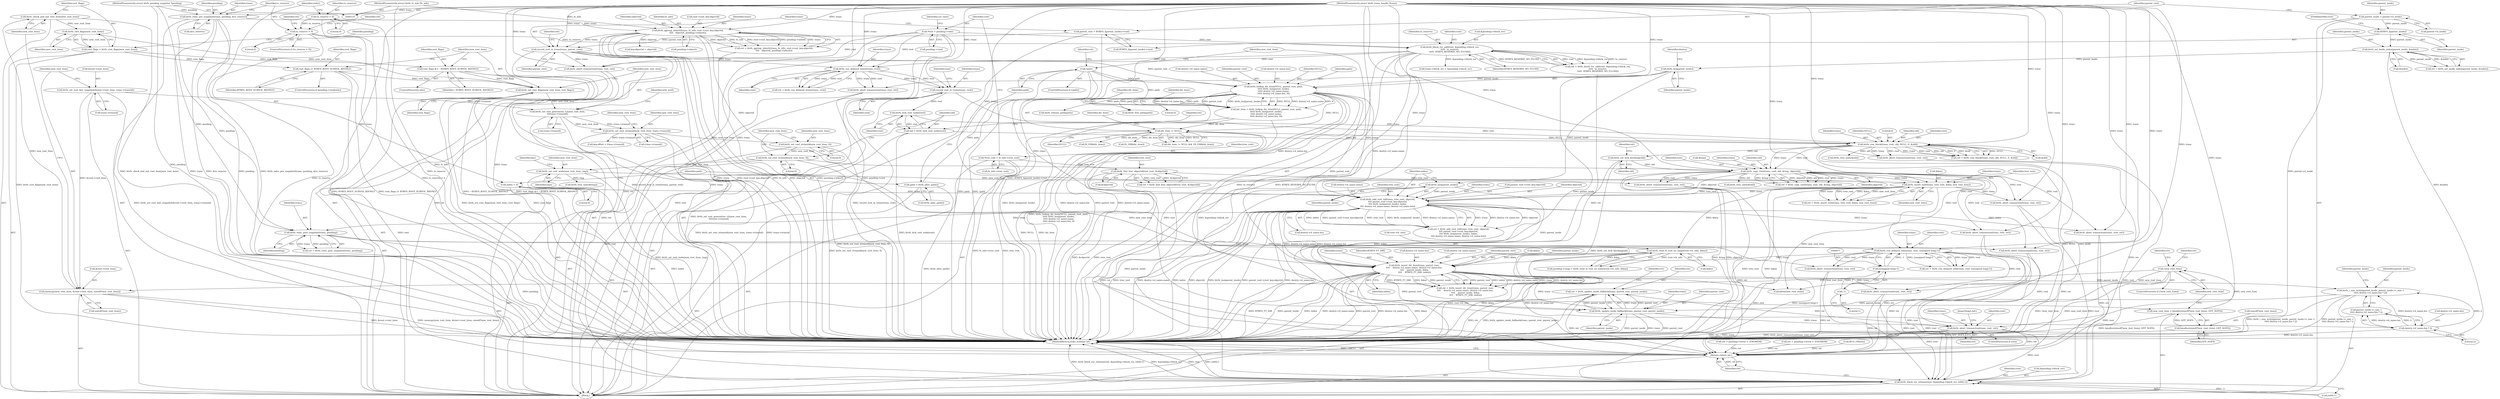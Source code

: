 digraph "0_linux_9c52057c698fb96f8f07e7a4bcf4801a092bda89_2@API" {
"1000737" [label="(Call,ret = btrfs_update_inode_fallback(trans, parent_root, parent_inode))"];
"1000739" [label="(Call,btrfs_update_inode_fallback(trans, parent_root, parent_inode))"];
"1000684" [label="(Call,btrfs_insert_dir_item(trans, parent_root,\n\t\t\t\t    dentry->d_name.name, dentry->d_name.len,\n \t\t\t\t    parent_inode, &key,\n \t\t\t\t    BTRFS_FT_DIR, index))"];
"1000667" [label="(Call,btrfs_run_delayed_refs(trans, root, (unsigned long)-1))"];
"1000654" [label="(Call,btrfs_reloc_post_snapshot(trans, pending))"];
"1000587" [label="(Call,btrfs_add_root_ref(trans, tree_root, objectid,\n\t\t\t\t parent_root->root_key.objectid,\n\t\t\t\t btrfs_ino(parent_inode), index,\n\t\t\t\t dentry->d_name.name, dentry->d_name.len))"];
"1000567" [label="(Call,btrfs_insert_root(trans, tree_root, &key, new_root_item))"];
"1000530" [label="(Call,btrfs_copy_root(trans, root, old, &tmp, objectid))"];
"1000506" [label="(Call,btrfs_cow_block(trans, root, old, NULL, 0, &old))"];
"1000383" [label="(Call,record_root_in_trans(trans, root))"];
"1000372" [label="(Call,btrfs_run_delayed_items(trans, root))"];
"1000308" [label="(Call,record_root_in_trans(trans, parent_root))"];
"1000236" [label="(Call,btrfs_qgroup_inherit(trans, fs_info, root->root_key.objectid,\n\t\t\t\t   objectid, pending->inherit))"];
"1000205" [label="(Call,btrfs_reloc_pre_snapshot(trans, pending, &to_reserve))"];
"1000111" [label="(MethodParameterIn,struct btrfs_trans_handle *trans)"];
"1000113" [label="(MethodParameterIn,struct btrfs_pending_snapshot *pending)"];
"1000112" [label="(MethodParameterIn,struct btrfs_fs_info *fs_info)"];
"1000302" [label="(Call,parent_root = BTRFS_I(parent_inode)->root)"];
"1000124" [label="(Call,*root = pending->root)"];
"1000217" [label="(Call,btrfs_block_rsv_add(root, &pending->block_rsv,\n\t\t\t\t\t  to_reserve,\n\t\t\t\t\t  BTRFS_RESERVE_NO_FLUSH))"];
"1000211" [label="(Call,to_reserve > 0)"];
"1000144" [label="(Call,to_reserve = 0)"];
"1000502" [label="(Call,btrfs_lock_root_node(root))"];
"1000500" [label="(Call,old = btrfs_lock_root_node(root))"];
"1000340" [label="(Call,dir_item != NULL)"];
"1000319" [label="(Call,dir_item = btrfs_lookup_dir_item(NULL, parent_root, path,\n\t\t\t\t\t btrfs_ino(parent_inode),\n\t\t\t\t\t dentry->d_name.name,\n\t\t\t\t\t dentry->d_name.len, 0))"];
"1000321" [label="(Call,btrfs_lookup_dir_item(NULL, parent_root, path,\n\t\t\t\t\t btrfs_ino(parent_inode),\n\t\t\t\t\t dentry->d_name.name,\n\t\t\t\t\t dentry->d_name.len, 0))"];
"1000158" [label="(Call,!path)"];
"1000154" [label="(Call,path = btrfs_alloc_path())"];
"1000325" [label="(Call,btrfs_ino(parent_inode))"];
"1000313" [label="(Call,btrfs_set_inode_index(parent_inode, &index))"];
"1000305" [label="(Call,BTRFS_I(parent_inode))"];
"1000297" [label="(Call,parent_inode = parent->d_inode)"];
"1000526" [label="(Call,btrfs_set_lock_blocking(old))"];
"1000192" [label="(Call,btrfs_find_free_objectid(tree_root, &objectid))"];
"1000118" [label="(Call,*tree_root = fs_info->tree_root)"];
"1000555" [label="(Call,btrfs_set_root_node(new_root_item, tmp))"];
"1000497" [label="(Call,btrfs_set_root_rtransid(new_root_item, 0))"];
"1000494" [label="(Call,btrfs_set_root_stransid(new_root_item, 0))"];
"1000469" [label="(Call,btrfs_set_root_otransid(new_root_item, trans->transid))"];
"1000423" [label="(Call,btrfs_set_root_generation_v2(new_root_item,\n\t\t\ttrans->transid))"];
"1000420" [label="(Call,btrfs_set_root_flags(new_root_item, root_flags))"];
"1000407" [label="(Call,btrfs_root_flags(new_root_item))"];
"1000403" [label="(Call,btrfs_check_and_init_root_item(new_root_item))"];
"1000394" [label="(Call,memcpy(new_root_item, &root->root_item, sizeof(*new_root_item)))"];
"1000178" [label="(Call,!new_root_item)"];
"1000170" [label="(Call,new_root_item = kmalloc(sizeof(*new_root_item), GFP_NOFS))"];
"1000172" [label="(Call,kmalloc(sizeof(*new_root_item), GFP_NOFS))"];
"1000386" [label="(Call,btrfs_set_root_last_snapshot(&root->root_item, trans->transid))"];
"1000413" [label="(Call,root_flags |= BTRFS_ROOT_SUBVOL_RDONLY)"];
"1000405" [label="(Call,root_flags = btrfs_root_flags(new_root_item))"];
"1000417" [label="(Call,root_flags &= ~BTRFS_ROOT_SUBVOL_RDONLY)"];
"1000596" [label="(Call,btrfs_ino(parent_inode))"];
"1000148" [label="(Call,index = 0)"];
"1000670" [label="(Call,(unsigned long)-1)"];
"1000672" [label="(Call,-1)"];
"1000629" [label="(Call,btrfs_read_fs_root_no_name(root->fs_info, &key))"];
"1000715" [label="(Call,btrfs_i_size_write(parent_inode, parent_inode->i_size +\n\t\t\t\t\t dentry->d_name.len * 2))"];
"1000721" [label="(Call,dentry->d_name.len * 2)"];
"1000745" [label="(Call,btrfs_abort_transaction(trans, root, ret))"];
"1000764" [label="(Call,btrfs_block_rsv_release(root, &pending->block_rsv, (u64)-1))"];
"1000774" [label="(Return,return ret;)"];
"1000224" [label="(Identifier,BTRFS_RESERVE_NO_FLUSH)"];
"1000400" [label="(Call,sizeof(*new_root_item))"];
"1000124" [label="(Call,*root = pending->root)"];
"1000177" [label="(ControlStructure,if (!new_root_item))"];
"1000629" [label="(Call,btrfs_read_fs_root_no_name(root->fs_info, &key))"];
"1000748" [label="(Identifier,ret)"];
"1000660" [label="(Call,btrfs_abort_transaction(trans, root, ret))"];
"1000385" [label="(Identifier,root)"];
"1000668" [label="(Identifier,trans)"];
"1000727" [label="(Literal,2)"];
"1000544" [label="(Call,btrfs_abort_transaction(trans, root, ret))"];
"1000507" [label="(Identifier,trans)"];
"1000745" [label="(Call,btrfs_abort_transaction(trans, root, ret))"];
"1000744" [label="(Identifier,ret)"];
"1000118" [label="(Call,*tree_root = fs_info->tree_root)"];
"1000573" [label="(Call,btrfs_tree_unlock(tmp))"];
"1000536" [label="(Identifier,objectid)"];
"1000420" [label="(Call,btrfs_set_root_flags(new_root_item, root_flags))"];
"1000416" [label="(ControlStructure,else)"];
"1000597" [label="(Identifier,parent_inode)"];
"1000685" [label="(Identifier,trans)"];
"1000406" [label="(Identifier,root_flags)"];
"1000386" [label="(Call,btrfs_set_root_last_snapshot(&root->root_item, trans->transid))"];
"1000257" [label="(Call,key.objectid = objectid)"];
"1000503" [label="(Identifier,root)"];
"1000567" [label="(Call,btrfs_insert_root(trans, tree_root, &key, new_root_item))"];
"1000630" [label="(Call,root->fs_info)"];
"1000738" [label="(Identifier,ret)"];
"1000604" [label="(Call,dentry->d_name.len)"];
"1000417" [label="(Call,root_flags &= ~BTRFS_ROOT_SUBVOL_RDONLY)"];
"1000510" [label="(Identifier,NULL)"];
"1000739" [label="(Call,btrfs_update_inode_fallback(trans, parent_root, parent_inode))"];
"1000710" [label="(Call,btrfs_abort_transaction(trans, root, ret))"];
"1000498" [label="(Identifier,new_root_item)"];
"1000302" [label="(Call,parent_root = BTRFS_I(parent_inode)->root)"];
"1000213" [label="(Literal,0)"];
"1000405" [label="(Call,root_flags = btrfs_root_flags(new_root_item))"];
"1000332" [label="(Call,dentry->d_name.len)"];
"1000747" [label="(Identifier,root)"];
"1000298" [label="(Identifier,parent_inode)"];
"1000497" [label="(Call,btrfs_set_root_rtransid(new_root_item, 0))"];
"1000312" [label="(Identifier,ret)"];
"1000297" [label="(Call,parent_inode = parent->d_inode)"];
"1000722" [label="(Call,dentry->d_name.len)"];
"1000325" [label="(Call,btrfs_ino(parent_inode))"];
"1000612" [label="(Call,btrfs_abort_transaction(trans, root, ret))"];
"1000308" [label="(Call,record_root_in_trans(trans, parent_root))"];
"1000470" [label="(Identifier,new_root_item)"];
"1000172" [label="(Call,kmalloc(sizeof(*new_root_item), GFP_NOFS))"];
"1000506" [label="(Call,btrfs_cow_block(trans, root, old, NULL, 0, &old))"];
"1000404" [label="(Identifier,new_root_item)"];
"1000322" [label="(Identifier,NULL)"];
"1000179" [label="(Identifier,new_root_item)"];
"1000743" [label="(ControlStructure,if (ret))"];
"1000181" [label="(Call,ret = pending->error = -ENOMEM)"];
"1000339" [label="(Call,dir_item != NULL && !IS_ERR(dir_item))"];
"1000423" [label="(Call,btrfs_set_root_generation_v2(new_root_item,\n\t\t\ttrans->transid))"];
"1000700" [label="(Identifier,BTRFS_FT_DIR)"];
"1000570" [label="(Call,&key)"];
"1000560" [label="(Identifier,key)"];
"1000173" [label="(Call,sizeof(*new_root_item))"];
"1000596" [label="(Call,btrfs_ino(parent_inode))"];
"1000526" [label="(Call,btrfs_set_lock_blocking(old))"];
"1000299" [label="(Call,parent->d_inode)"];
"1000496" [label="(Literal,0)"];
"1000194" [label="(Call,&objectid)"];
"1000669" [label="(Identifier,root)"];
"1000740" [label="(Identifier,trans)"];
"1000682" [label="(Call,ret = btrfs_insert_dir_item(trans, parent_root,\n\t\t\t\t    dentry->d_name.name, dentry->d_name.len,\n \t\t\t\t    parent_inode, &key,\n \t\t\t\t    BTRFS_FT_DIR, index))"];
"1000770" [label="(Call,(u64)-1)"];
"1000517" [label="(Call,btrfs_tree_unlock(old))"];
"1000329" [label="(Identifier,dentry)"];
"1000324" [label="(Identifier,path)"];
"1000568" [label="(Identifier,trans)"];
"1000565" [label="(Call,ret = btrfs_insert_root(trans, tree_root, &key, new_root_item))"];
"1000424" [label="(Identifier,new_root_item)"];
"1000625" [label="(Call,pending->snap = btrfs_read_fs_root_no_name(root->fs_info, &key))"];
"1000212" [label="(Identifier,to_reserve)"];
"1000119" [label="(Identifier,tree_root)"];
"1000159" [label="(Identifier,path)"];
"1000191" [label="(Identifier,ret)"];
"1000677" [label="(Call,btrfs_abort_transaction(trans, root, ret))"];
"1000537" [label="(Call,btrfs_tree_unlock(old))"];
"1000140" [label="(Identifier,cur_time)"];
"1000505" [label="(Identifier,ret)"];
"1000162" [label="(Identifier,ret)"];
"1000120" [label="(Call,fs_info->tree_root)"];
"1000217" [label="(Call,btrfs_block_rsv_add(root, &pending->block_rsv,\n\t\t\t\t\t  to_reserve,\n\t\t\t\t\t  BTRFS_RESERVE_NO_FLUSH))"];
"1000327" [label="(Call,dentry->d_name.name)"];
"1000418" [label="(Identifier,root_flags)"];
"1000157" [label="(ControlStructure,if (!path))"];
"1000415" [label="(Identifier,BTRFS_ROOT_SUBVOL_RDONLY)"];
"1000419" [label="(Identifier,~BTRFS_ROOT_SUBVOL_RDONLY)"];
"1000341" [label="(Identifier,dir_item)"];
"1000144" [label="(Call,to_reserve = 0)"];
"1000588" [label="(Identifier,trans)"];
"1000500" [label="(Call,old = btrfs_lock_root_node(root))"];
"1000715" [label="(Call,btrfs_i_size_write(parent_inode, parent_inode->i_size +\n\t\t\t\t\t dentry->d_name.len * 2))"];
"1000345" [label="(Identifier,dir_item)"];
"1000672" [label="(Call,-1)"];
"1000555" [label="(Call,btrfs_set_root_node(new_root_item, tmp))"];
"1000692" [label="(Call,dentry->d_name.len)"];
"1000384" [label="(Identifier,trans)"];
"1000764" [label="(Call,btrfs_block_rsv_release(root, &pending->block_rsv, (u64)-1))"];
"1000721" [label="(Call,dentry->d_name.len * 2)"];
"1000741" [label="(Identifier,parent_root)"];
"1000235" [label="(Identifier,ret)"];
"1000245" [label="(Call,pending->inherit)"];
"1000323" [label="(Identifier,parent_root)"];
"1000774" [label="(Return,return ret;)"];
"1000326" [label="(Identifier,parent_inode)"];
"1000742" [label="(Identifier,parent_inode)"];
"1000306" [label="(Identifier,parent_inode)"];
"1000387" [label="(Call,&root->root_item)"];
"1000148" [label="(Call,index = 0)"];
"1000530" [label="(Call,btrfs_copy_root(trans, root, old, &tmp, objectid))"];
"1000303" [label="(Identifier,parent_root)"];
"1000656" [label="(Identifier,pending)"];
"1000511" [label="(Literal,0)"];
"1000154" [label="(Call,path = btrfs_alloc_path())"];
"1000396" [label="(Call,&root->root_item)"];
"1000305" [label="(Call,BTRFS_I(parent_inode))"];
"1000216" [label="(Identifier,ret)"];
"1000655" [label="(Identifier,trans)"];
"1000737" [label="(Call,ret = btrfs_update_inode_fallback(trans, parent_root, parent_inode))"];
"1000761" [label="(Call,btrfs_free_path(path))"];
"1000190" [label="(Call,ret = btrfs_find_free_objectid(tree_root, &objectid))"];
"1000161" [label="(Call,ret = pending->error = -ENOMEM)"];
"1000532" [label="(Identifier,root)"];
"1000409" [label="(ControlStructure,if (pending->readonly))"];
"1000758" [label="(Call,kfree(new_root_item))"];
"1000114" [label="(Block,)"];
"1000585" [label="(Call,ret = btrfs_add_root_ref(trans, tree_root, objectid,\n\t\t\t\t parent_root->root_key.objectid,\n\t\t\t\t btrfs_ino(parent_inode), index,\n\t\t\t\t dentry->d_name.name, dentry->d_name.len))"];
"1000499" [label="(Literal,0)"];
"1000411" [label="(Identifier,pending)"];
"1000309" [label="(Identifier,trans)"];
"1000558" [label="(Call,key.offset = trans->transid)"];
"1000383" [label="(Call,record_root_in_trans(trans, root))"];
"1000342" [label="(Identifier,NULL)"];
"1000730" [label="(Identifier,parent_inode)"];
"1000155" [label="(Identifier,path)"];
"1000314" [label="(Identifier,parent_inode)"];
"1000569" [label="(Identifier,tree_root)"];
"1000557" [label="(Identifier,tmp)"];
"1000534" [label="(Call,&tmp)"];
"1000521" [label="(Call,btrfs_abort_transaction(trans, root, ret))"];
"1000647" [label="(Call,btrfs_abort_transaction(trans, root, ret))"];
"1000337" [label="(Literal,0)"];
"1000746" [label="(Identifier,trans)"];
"1000315" [label="(Call,&index)"];
"1000211" [label="(Call,to_reserve > 0)"];
"1000344" [label="(Call,IS_ERR(dir_item))"];
"1000531" [label="(Identifier,trans)"];
"1000234" [label="(Call,ret = btrfs_qgroup_inherit(trans, fs_info, root->root_key.objectid,\n\t\t\t\t   objectid, pending->inherit))"];
"1000765" [label="(Identifier,root)"];
"1000126" [label="(Call,pending->root)"];
"1000687" [label="(Call,dentry->d_name.name)"];
"1000587" [label="(Call,btrfs_add_root_ref(trans, tree_root, objectid,\n\t\t\t\t parent_root->root_key.objectid,\n\t\t\t\t btrfs_ino(parent_inode), index,\n\t\t\t\t dentry->d_name.name, dentry->d_name.len))"];
"1000374" [label="(Identifier,root)"];
"1000363" [label="(Call,btrfs_abort_transaction(trans, root, ret))"];
"1000244" [label="(Identifier,objectid)"];
"1000176" [label="(Identifier,GFP_NOFS)"];
"1000407" [label="(Call,btrfs_root_flags(new_root_item))"];
"1000170" [label="(Call,new_root_item = kmalloc(sizeof(*new_root_item), GFP_NOFS))"];
"1000146" [label="(Literal,0)"];
"1000112" [label="(MethodParameterIn,struct btrfs_fs_info *fs_info)"];
"1000494" [label="(Call,btrfs_set_root_stransid(new_root_item, 0))"];
"1000654" [label="(Call,btrfs_reloc_post_snapshot(trans, pending))"];
"1000667" [label="(Call,btrfs_run_delayed_refs(trans, root, (unsigned long)-1))"];
"1000158" [label="(Call,!path)"];
"1000502" [label="(Call,btrfs_lock_root_node(root))"];
"1000149" [label="(Identifier,index)"];
"1000238" [label="(Identifier,fs_info)"];
"1000223" [label="(Identifier,to_reserve)"];
"1000304" [label="(Call,BTRFS_I(parent_inode)->root)"];
"1000665" [label="(Call,ret = btrfs_run_delayed_refs(trans, root, (unsigned long)-1))"];
"1000633" [label="(Call,&key)"];
"1000572" [label="(Identifier,new_root_item)"];
"1000495" [label="(Identifier,new_root_item)"];
"1000394" [label="(Call,memcpy(new_root_item, &root->root_item, sizeof(*new_root_item)))"];
"1000193" [label="(Identifier,tree_root)"];
"1000471" [label="(Call,trans->transid)"];
"1000591" [label="(Call,parent_root->root_key.objectid)"];
"1000684" [label="(Call,btrfs_insert_dir_item(trans, parent_root,\n\t\t\t\t    dentry->d_name.name, dentry->d_name.len,\n \t\t\t\t    parent_inode, &key,\n \t\t\t\t    BTRFS_FT_DIR, index))"];
"1000512" [label="(Call,&old)"];
"1000590" [label="(Identifier,objectid)"];
"1000207" [label="(Identifier,pending)"];
"1000391" [label="(Call,trans->transid)"];
"1000320" [label="(Identifier,dir_item)"];
"1000414" [label="(Identifier,root_flags)"];
"1000766" [label="(Call,&pending->block_rsv)"];
"1000529" [label="(Identifier,ret)"];
"1000580" [label="(Call,btrfs_abort_transaction(trans, root, ret))"];
"1000192" [label="(Call,btrfs_find_free_objectid(tree_root, &objectid))"];
"1000378" [label="(Call,btrfs_abort_transaction(trans, root, ret))"];
"1000239" [label="(Call,root->root_key.objectid)"];
"1000598" [label="(Identifier,index)"];
"1000599" [label="(Call,dentry->d_name.name)"];
"1000280" [label="(Call,trans->block_rsv = &pending->block_rsv)"];
"1000156" [label="(Call,btrfs_alloc_path())"];
"1000477" [label="(Identifier,new_root_item)"];
"1000321" [label="(Call,btrfs_lookup_dir_item(NULL, parent_root, path,\n\t\t\t\t\t btrfs_ino(parent_inode),\n\t\t\t\t\t dentry->d_name.name,\n\t\t\t\t\t dentry->d_name.len, 0))"];
"1000670" [label="(Call,(unsigned long)-1)"];
"1000589" [label="(Identifier,tree_root)"];
"1000372" [label="(Call,btrfs_run_delayed_items(trans, root))"];
"1000150" [label="(Literal,0)"];
"1000469" [label="(Call,btrfs_set_root_otransid(new_root_item, trans->transid))"];
"1000218" [label="(Identifier,root)"];
"1000313" [label="(Call,btrfs_set_inode_index(parent_inode, &index))"];
"1000389" [label="(Identifier,root)"];
"1000210" [label="(ControlStructure,if (to_reserve > 0))"];
"1000368" [label="(Call,btrfs_release_path(path))"];
"1000509" [label="(Identifier,old)"];
"1000125" [label="(Identifier,root)"];
"1000182" [label="(Identifier,ret)"];
"1000776" [label="(MethodReturn,static noinline int)"];
"1000686" [label="(Identifier,parent_root)"];
"1000508" [label="(Identifier,root)"];
"1000219" [label="(Call,&pending->block_rsv)"];
"1000145" [label="(Identifier,to_reserve)"];
"1000171" [label="(Identifier,new_root_item)"];
"1000408" [label="(Identifier,new_root_item)"];
"1000311" [label="(Call,ret = btrfs_set_inode_index(parent_inode, &index))"];
"1000395" [label="(Identifier,new_root_item)"];
"1000178" [label="(Call,!new_root_item)"];
"1000205" [label="(Call,btrfs_reloc_pre_snapshot(trans, pending, &to_reserve))"];
"1000236" [label="(Call,btrfs_qgroup_inherit(trans, fs_info, root->root_key.objectid,\n\t\t\t\t   objectid, pending->inherit))"];
"1000501" [label="(Identifier,old)"];
"1000370" [label="(Call,ret = btrfs_run_delayed_items(trans, root))"];
"1000413" [label="(Call,root_flags |= BTRFS_ROOT_SUBVOL_RDONLY)"];
"1000775" [label="(Identifier,ret)"];
"1000717" [label="(Call,parent_inode->i_size +\n\t\t\t\t\t dentry->d_name.len * 2)"];
"1000528" [label="(Call,ret = btrfs_copy_root(trans, root, old, &tmp, objectid))"];
"1000111" [label="(MethodParameterIn,struct btrfs_trans_handle *trans)"];
"1000356" [label="(Call,IS_ERR(dir_item))"];
"1000425" [label="(Call,trans->transid)"];
"1000716" [label="(Identifier,parent_inode)"];
"1000749" [label="(JumpTarget,fail:)"];
"1000373" [label="(Identifier,trans)"];
"1000215" [label="(Call,ret = btrfs_block_rsv_add(root, &pending->block_rsv,\n\t\t\t\t\t  to_reserve,\n\t\t\t\t\t  BTRFS_RESERVE_NO_FLUSH))"];
"1000237" [label="(Identifier,trans)"];
"1000206" [label="(Identifier,trans)"];
"1000319" [label="(Call,dir_item = btrfs_lookup_dir_item(NULL, parent_root, path,\n\t\t\t\t\t btrfs_ino(parent_inode),\n\t\t\t\t\t dentry->d_name.name,\n\t\t\t\t\t dentry->d_name.len, 0))"];
"1000698" [label="(Call,&key)"];
"1000556" [label="(Identifier,new_root_item)"];
"1000113" [label="(MethodParameterIn,struct btrfs_pending_snapshot *pending)"];
"1000340" [label="(Call,dir_item != NULL)"];
"1000701" [label="(Identifier,index)"];
"1000504" [label="(Call,ret = btrfs_cow_block(trans, root, old, NULL, 0, &old))"];
"1000430" [label="(Identifier,new_uuid)"];
"1000421" [label="(Identifier,new_root_item)"];
"1000317" [label="(Call,BUG_ON(ret))"];
"1000422" [label="(Identifier,root_flags)"];
"1000208" [label="(Call,&to_reserve)"];
"1000673" [label="(Literal,1)"];
"1000307" [label="(FieldIdentifier,root)"];
"1000697" [label="(Identifier,parent_inode)"];
"1000652" [label="(Call,ret = btrfs_reloc_post_snapshot(trans, pending))"];
"1000403" [label="(Call,btrfs_check_and_init_root_item(new_root_item))"];
"1000527" [label="(Identifier,old)"];
"1000310" [label="(Identifier,parent_root)"];
"1000533" [label="(Identifier,old)"];
"1000737" -> "1000114"  [label="AST: "];
"1000737" -> "1000739"  [label="CFG: "];
"1000738" -> "1000737"  [label="AST: "];
"1000739" -> "1000737"  [label="AST: "];
"1000744" -> "1000737"  [label="CFG: "];
"1000737" -> "1000776"  [label="DDG: btrfs_update_inode_fallback(trans, parent_root, parent_inode)"];
"1000737" -> "1000776"  [label="DDG: ret"];
"1000739" -> "1000737"  [label="DDG: trans"];
"1000739" -> "1000737"  [label="DDG: parent_root"];
"1000739" -> "1000737"  [label="DDG: parent_inode"];
"1000737" -> "1000745"  [label="DDG: ret"];
"1000737" -> "1000774"  [label="DDG: ret"];
"1000739" -> "1000742"  [label="CFG: "];
"1000740" -> "1000739"  [label="AST: "];
"1000741" -> "1000739"  [label="AST: "];
"1000742" -> "1000739"  [label="AST: "];
"1000739" -> "1000776"  [label="DDG: parent_inode"];
"1000739" -> "1000776"  [label="DDG: trans"];
"1000739" -> "1000776"  [label="DDG: parent_root"];
"1000684" -> "1000739"  [label="DDG: trans"];
"1000684" -> "1000739"  [label="DDG: parent_root"];
"1000111" -> "1000739"  [label="DDG: trans"];
"1000715" -> "1000739"  [label="DDG: parent_inode"];
"1000739" -> "1000745"  [label="DDG: trans"];
"1000684" -> "1000682"  [label="AST: "];
"1000684" -> "1000701"  [label="CFG: "];
"1000685" -> "1000684"  [label="AST: "];
"1000686" -> "1000684"  [label="AST: "];
"1000687" -> "1000684"  [label="AST: "];
"1000692" -> "1000684"  [label="AST: "];
"1000697" -> "1000684"  [label="AST: "];
"1000698" -> "1000684"  [label="AST: "];
"1000700" -> "1000684"  [label="AST: "];
"1000701" -> "1000684"  [label="AST: "];
"1000682" -> "1000684"  [label="CFG: "];
"1000684" -> "1000776"  [label="DDG: BTRFS_FT_DIR"];
"1000684" -> "1000776"  [label="DDG: parent_inode"];
"1000684" -> "1000776"  [label="DDG: index"];
"1000684" -> "1000776"  [label="DDG: dentry->d_name.name"];
"1000684" -> "1000776"  [label="DDG: parent_root"];
"1000684" -> "1000776"  [label="DDG: dentry->d_name.len"];
"1000684" -> "1000776"  [label="DDG: &key"];
"1000684" -> "1000682"  [label="DDG: parent_root"];
"1000684" -> "1000682"  [label="DDG: index"];
"1000684" -> "1000682"  [label="DDG: dentry->d_name.name"];
"1000684" -> "1000682"  [label="DDG: trans"];
"1000684" -> "1000682"  [label="DDG: dentry->d_name.len"];
"1000684" -> "1000682"  [label="DDG: BTRFS_FT_DIR"];
"1000684" -> "1000682"  [label="DDG: &key"];
"1000684" -> "1000682"  [label="DDG: parent_inode"];
"1000667" -> "1000684"  [label="DDG: trans"];
"1000111" -> "1000684"  [label="DDG: trans"];
"1000321" -> "1000684"  [label="DDG: parent_root"];
"1000587" -> "1000684"  [label="DDG: dentry->d_name.name"];
"1000587" -> "1000684"  [label="DDG: dentry->d_name.len"];
"1000587" -> "1000684"  [label="DDG: index"];
"1000596" -> "1000684"  [label="DDG: parent_inode"];
"1000629" -> "1000684"  [label="DDG: &key"];
"1000684" -> "1000710"  [label="DDG: trans"];
"1000684" -> "1000715"  [label="DDG: parent_inode"];
"1000684" -> "1000721"  [label="DDG: dentry->d_name.len"];
"1000667" -> "1000665"  [label="AST: "];
"1000667" -> "1000670"  [label="CFG: "];
"1000668" -> "1000667"  [label="AST: "];
"1000669" -> "1000667"  [label="AST: "];
"1000670" -> "1000667"  [label="AST: "];
"1000665" -> "1000667"  [label="CFG: "];
"1000667" -> "1000776"  [label="DDG: (unsigned long)-1"];
"1000667" -> "1000665"  [label="DDG: trans"];
"1000667" -> "1000665"  [label="DDG: root"];
"1000667" -> "1000665"  [label="DDG: (unsigned long)-1"];
"1000654" -> "1000667"  [label="DDG: trans"];
"1000111" -> "1000667"  [label="DDG: trans"];
"1000530" -> "1000667"  [label="DDG: root"];
"1000670" -> "1000667"  [label="DDG: -1"];
"1000667" -> "1000677"  [label="DDG: trans"];
"1000667" -> "1000677"  [label="DDG: root"];
"1000667" -> "1000710"  [label="DDG: root"];
"1000667" -> "1000745"  [label="DDG: root"];
"1000667" -> "1000764"  [label="DDG: root"];
"1000654" -> "1000652"  [label="AST: "];
"1000654" -> "1000656"  [label="CFG: "];
"1000655" -> "1000654"  [label="AST: "];
"1000656" -> "1000654"  [label="AST: "];
"1000652" -> "1000654"  [label="CFG: "];
"1000654" -> "1000776"  [label="DDG: pending"];
"1000654" -> "1000652"  [label="DDG: trans"];
"1000654" -> "1000652"  [label="DDG: pending"];
"1000587" -> "1000654"  [label="DDG: trans"];
"1000111" -> "1000654"  [label="DDG: trans"];
"1000205" -> "1000654"  [label="DDG: pending"];
"1000113" -> "1000654"  [label="DDG: pending"];
"1000654" -> "1000660"  [label="DDG: trans"];
"1000587" -> "1000585"  [label="AST: "];
"1000587" -> "1000604"  [label="CFG: "];
"1000588" -> "1000587"  [label="AST: "];
"1000589" -> "1000587"  [label="AST: "];
"1000590" -> "1000587"  [label="AST: "];
"1000591" -> "1000587"  [label="AST: "];
"1000596" -> "1000587"  [label="AST: "];
"1000598" -> "1000587"  [label="AST: "];
"1000599" -> "1000587"  [label="AST: "];
"1000604" -> "1000587"  [label="AST: "];
"1000585" -> "1000587"  [label="CFG: "];
"1000587" -> "1000776"  [label="DDG: tree_root"];
"1000587" -> "1000776"  [label="DDG: dentry->d_name.name"];
"1000587" -> "1000776"  [label="DDG: index"];
"1000587" -> "1000776"  [label="DDG: objectid"];
"1000587" -> "1000776"  [label="DDG: btrfs_ino(parent_inode)"];
"1000587" -> "1000776"  [label="DDG: parent_root->root_key.objectid"];
"1000587" -> "1000776"  [label="DDG: dentry->d_name.len"];
"1000587" -> "1000585"  [label="DDG: trans"];
"1000587" -> "1000585"  [label="DDG: dentry->d_name.len"];
"1000587" -> "1000585"  [label="DDG: objectid"];
"1000587" -> "1000585"  [label="DDG: index"];
"1000587" -> "1000585"  [label="DDG: parent_root->root_key.objectid"];
"1000587" -> "1000585"  [label="DDG: tree_root"];
"1000587" -> "1000585"  [label="DDG: btrfs_ino(parent_inode)"];
"1000587" -> "1000585"  [label="DDG: dentry->d_name.name"];
"1000567" -> "1000587"  [label="DDG: trans"];
"1000567" -> "1000587"  [label="DDG: tree_root"];
"1000111" -> "1000587"  [label="DDG: trans"];
"1000530" -> "1000587"  [label="DDG: objectid"];
"1000596" -> "1000587"  [label="DDG: parent_inode"];
"1000148" -> "1000587"  [label="DDG: index"];
"1000321" -> "1000587"  [label="DDG: dentry->d_name.name"];
"1000321" -> "1000587"  [label="DDG: dentry->d_name.len"];
"1000587" -> "1000612"  [label="DDG: trans"];
"1000587" -> "1000647"  [label="DDG: trans"];
"1000567" -> "1000565"  [label="AST: "];
"1000567" -> "1000572"  [label="CFG: "];
"1000568" -> "1000567"  [label="AST: "];
"1000569" -> "1000567"  [label="AST: "];
"1000570" -> "1000567"  [label="AST: "];
"1000572" -> "1000567"  [label="AST: "];
"1000565" -> "1000567"  [label="CFG: "];
"1000567" -> "1000776"  [label="DDG: tree_root"];
"1000567" -> "1000776"  [label="DDG: &key"];
"1000567" -> "1000565"  [label="DDG: trans"];
"1000567" -> "1000565"  [label="DDG: tree_root"];
"1000567" -> "1000565"  [label="DDG: &key"];
"1000567" -> "1000565"  [label="DDG: new_root_item"];
"1000530" -> "1000567"  [label="DDG: trans"];
"1000111" -> "1000567"  [label="DDG: trans"];
"1000192" -> "1000567"  [label="DDG: tree_root"];
"1000555" -> "1000567"  [label="DDG: new_root_item"];
"1000567" -> "1000580"  [label="DDG: trans"];
"1000567" -> "1000629"  [label="DDG: &key"];
"1000567" -> "1000758"  [label="DDG: new_root_item"];
"1000530" -> "1000528"  [label="AST: "];
"1000530" -> "1000536"  [label="CFG: "];
"1000531" -> "1000530"  [label="AST: "];
"1000532" -> "1000530"  [label="AST: "];
"1000533" -> "1000530"  [label="AST: "];
"1000534" -> "1000530"  [label="AST: "];
"1000536" -> "1000530"  [label="AST: "];
"1000528" -> "1000530"  [label="CFG: "];
"1000530" -> "1000776"  [label="DDG: objectid"];
"1000530" -> "1000776"  [label="DDG: &tmp"];
"1000530" -> "1000528"  [label="DDG: objectid"];
"1000530" -> "1000528"  [label="DDG: old"];
"1000530" -> "1000528"  [label="DDG: root"];
"1000530" -> "1000528"  [label="DDG: trans"];
"1000530" -> "1000528"  [label="DDG: &tmp"];
"1000506" -> "1000530"  [label="DDG: trans"];
"1000506" -> "1000530"  [label="DDG: root"];
"1000111" -> "1000530"  [label="DDG: trans"];
"1000526" -> "1000530"  [label="DDG: old"];
"1000236" -> "1000530"  [label="DDG: objectid"];
"1000530" -> "1000537"  [label="DDG: old"];
"1000530" -> "1000544"  [label="DDG: trans"];
"1000530" -> "1000544"  [label="DDG: root"];
"1000530" -> "1000580"  [label="DDG: root"];
"1000530" -> "1000612"  [label="DDG: root"];
"1000530" -> "1000647"  [label="DDG: root"];
"1000530" -> "1000660"  [label="DDG: root"];
"1000506" -> "1000504"  [label="AST: "];
"1000506" -> "1000512"  [label="CFG: "];
"1000507" -> "1000506"  [label="AST: "];
"1000508" -> "1000506"  [label="AST: "];
"1000509" -> "1000506"  [label="AST: "];
"1000510" -> "1000506"  [label="AST: "];
"1000511" -> "1000506"  [label="AST: "];
"1000512" -> "1000506"  [label="AST: "];
"1000504" -> "1000506"  [label="CFG: "];
"1000506" -> "1000776"  [label="DDG: &old"];
"1000506" -> "1000776"  [label="DDG: NULL"];
"1000506" -> "1000504"  [label="DDG: NULL"];
"1000506" -> "1000504"  [label="DDG: trans"];
"1000506" -> "1000504"  [label="DDG: root"];
"1000506" -> "1000504"  [label="DDG: old"];
"1000506" -> "1000504"  [label="DDG: 0"];
"1000506" -> "1000504"  [label="DDG: &old"];
"1000383" -> "1000506"  [label="DDG: trans"];
"1000111" -> "1000506"  [label="DDG: trans"];
"1000502" -> "1000506"  [label="DDG: root"];
"1000500" -> "1000506"  [label="DDG: old"];
"1000340" -> "1000506"  [label="DDG: NULL"];
"1000506" -> "1000517"  [label="DDG: old"];
"1000506" -> "1000521"  [label="DDG: trans"];
"1000506" -> "1000521"  [label="DDG: root"];
"1000506" -> "1000526"  [label="DDG: old"];
"1000383" -> "1000114"  [label="AST: "];
"1000383" -> "1000385"  [label="CFG: "];
"1000384" -> "1000383"  [label="AST: "];
"1000385" -> "1000383"  [label="AST: "];
"1000389" -> "1000383"  [label="CFG: "];
"1000383" -> "1000776"  [label="DDG: record_root_in_trans(trans, root)"];
"1000372" -> "1000383"  [label="DDG: trans"];
"1000372" -> "1000383"  [label="DDG: root"];
"1000111" -> "1000383"  [label="DDG: trans"];
"1000383" -> "1000502"  [label="DDG: root"];
"1000372" -> "1000370"  [label="AST: "];
"1000372" -> "1000374"  [label="CFG: "];
"1000373" -> "1000372"  [label="AST: "];
"1000374" -> "1000372"  [label="AST: "];
"1000370" -> "1000372"  [label="CFG: "];
"1000372" -> "1000370"  [label="DDG: trans"];
"1000372" -> "1000370"  [label="DDG: root"];
"1000308" -> "1000372"  [label="DDG: trans"];
"1000111" -> "1000372"  [label="DDG: trans"];
"1000124" -> "1000372"  [label="DDG: root"];
"1000217" -> "1000372"  [label="DDG: root"];
"1000372" -> "1000378"  [label="DDG: trans"];
"1000372" -> "1000378"  [label="DDG: root"];
"1000308" -> "1000114"  [label="AST: "];
"1000308" -> "1000310"  [label="CFG: "];
"1000309" -> "1000308"  [label="AST: "];
"1000310" -> "1000308"  [label="AST: "];
"1000312" -> "1000308"  [label="CFG: "];
"1000308" -> "1000776"  [label="DDG: trans"];
"1000308" -> "1000776"  [label="DDG: record_root_in_trans(trans, parent_root)"];
"1000236" -> "1000308"  [label="DDG: trans"];
"1000111" -> "1000308"  [label="DDG: trans"];
"1000302" -> "1000308"  [label="DDG: parent_root"];
"1000308" -> "1000321"  [label="DDG: parent_root"];
"1000308" -> "1000363"  [label="DDG: trans"];
"1000236" -> "1000234"  [label="AST: "];
"1000236" -> "1000245"  [label="CFG: "];
"1000237" -> "1000236"  [label="AST: "];
"1000238" -> "1000236"  [label="AST: "];
"1000239" -> "1000236"  [label="AST: "];
"1000244" -> "1000236"  [label="AST: "];
"1000245" -> "1000236"  [label="AST: "];
"1000234" -> "1000236"  [label="CFG: "];
"1000236" -> "1000776"  [label="DDG: trans"];
"1000236" -> "1000776"  [label="DDG: root->root_key.objectid"];
"1000236" -> "1000776"  [label="DDG: fs_info"];
"1000236" -> "1000776"  [label="DDG: objectid"];
"1000236" -> "1000776"  [label="DDG: pending->inherit"];
"1000236" -> "1000234"  [label="DDG: objectid"];
"1000236" -> "1000234"  [label="DDG: fs_info"];
"1000236" -> "1000234"  [label="DDG: root->root_key.objectid"];
"1000236" -> "1000234"  [label="DDG: pending->inherit"];
"1000236" -> "1000234"  [label="DDG: trans"];
"1000205" -> "1000236"  [label="DDG: trans"];
"1000111" -> "1000236"  [label="DDG: trans"];
"1000112" -> "1000236"  [label="DDG: fs_info"];
"1000236" -> "1000257"  [label="DDG: objectid"];
"1000205" -> "1000114"  [label="AST: "];
"1000205" -> "1000208"  [label="CFG: "];
"1000206" -> "1000205"  [label="AST: "];
"1000207" -> "1000205"  [label="AST: "];
"1000208" -> "1000205"  [label="AST: "];
"1000212" -> "1000205"  [label="CFG: "];
"1000205" -> "1000776"  [label="DDG: trans"];
"1000205" -> "1000776"  [label="DDG: &to_reserve"];
"1000205" -> "1000776"  [label="DDG: pending"];
"1000205" -> "1000776"  [label="DDG: btrfs_reloc_pre_snapshot(trans, pending, &to_reserve)"];
"1000111" -> "1000205"  [label="DDG: trans"];
"1000113" -> "1000205"  [label="DDG: pending"];
"1000111" -> "1000110"  [label="AST: "];
"1000111" -> "1000776"  [label="DDG: trans"];
"1000111" -> "1000363"  [label="DDG: trans"];
"1000111" -> "1000378"  [label="DDG: trans"];
"1000111" -> "1000521"  [label="DDG: trans"];
"1000111" -> "1000544"  [label="DDG: trans"];
"1000111" -> "1000580"  [label="DDG: trans"];
"1000111" -> "1000612"  [label="DDG: trans"];
"1000111" -> "1000647"  [label="DDG: trans"];
"1000111" -> "1000660"  [label="DDG: trans"];
"1000111" -> "1000677"  [label="DDG: trans"];
"1000111" -> "1000710"  [label="DDG: trans"];
"1000111" -> "1000745"  [label="DDG: trans"];
"1000113" -> "1000110"  [label="AST: "];
"1000113" -> "1000776"  [label="DDG: pending"];
"1000112" -> "1000110"  [label="AST: "];
"1000112" -> "1000776"  [label="DDG: fs_info"];
"1000302" -> "1000114"  [label="AST: "];
"1000302" -> "1000304"  [label="CFG: "];
"1000303" -> "1000302"  [label="AST: "];
"1000304" -> "1000302"  [label="AST: "];
"1000309" -> "1000302"  [label="CFG: "];
"1000302" -> "1000776"  [label="DDG: BTRFS_I(parent_inode)->root"];
"1000124" -> "1000114"  [label="AST: "];
"1000124" -> "1000126"  [label="CFG: "];
"1000125" -> "1000124"  [label="AST: "];
"1000126" -> "1000124"  [label="AST: "];
"1000140" -> "1000124"  [label="CFG: "];
"1000124" -> "1000776"  [label="DDG: pending->root"];
"1000124" -> "1000217"  [label="DDG: root"];
"1000124" -> "1000363"  [label="DDG: root"];
"1000124" -> "1000764"  [label="DDG: root"];
"1000217" -> "1000215"  [label="AST: "];
"1000217" -> "1000224"  [label="CFG: "];
"1000218" -> "1000217"  [label="AST: "];
"1000219" -> "1000217"  [label="AST: "];
"1000223" -> "1000217"  [label="AST: "];
"1000224" -> "1000217"  [label="AST: "];
"1000215" -> "1000217"  [label="CFG: "];
"1000217" -> "1000776"  [label="DDG: to_reserve"];
"1000217" -> "1000776"  [label="DDG: BTRFS_RESERVE_NO_FLUSH"];
"1000217" -> "1000215"  [label="DDG: root"];
"1000217" -> "1000215"  [label="DDG: &pending->block_rsv"];
"1000217" -> "1000215"  [label="DDG: to_reserve"];
"1000217" -> "1000215"  [label="DDG: BTRFS_RESERVE_NO_FLUSH"];
"1000211" -> "1000217"  [label="DDG: to_reserve"];
"1000217" -> "1000280"  [label="DDG: &pending->block_rsv"];
"1000217" -> "1000363"  [label="DDG: root"];
"1000217" -> "1000764"  [label="DDG: root"];
"1000217" -> "1000764"  [label="DDG: &pending->block_rsv"];
"1000211" -> "1000210"  [label="AST: "];
"1000211" -> "1000213"  [label="CFG: "];
"1000212" -> "1000211"  [label="AST: "];
"1000213" -> "1000211"  [label="AST: "];
"1000216" -> "1000211"  [label="CFG: "];
"1000235" -> "1000211"  [label="CFG: "];
"1000211" -> "1000776"  [label="DDG: to_reserve"];
"1000211" -> "1000776"  [label="DDG: to_reserve > 0"];
"1000144" -> "1000211"  [label="DDG: to_reserve"];
"1000144" -> "1000114"  [label="AST: "];
"1000144" -> "1000146"  [label="CFG: "];
"1000145" -> "1000144"  [label="AST: "];
"1000146" -> "1000144"  [label="AST: "];
"1000149" -> "1000144"  [label="CFG: "];
"1000144" -> "1000776"  [label="DDG: to_reserve"];
"1000502" -> "1000500"  [label="AST: "];
"1000502" -> "1000503"  [label="CFG: "];
"1000503" -> "1000502"  [label="AST: "];
"1000500" -> "1000502"  [label="CFG: "];
"1000502" -> "1000500"  [label="DDG: root"];
"1000500" -> "1000114"  [label="AST: "];
"1000501" -> "1000500"  [label="AST: "];
"1000505" -> "1000500"  [label="CFG: "];
"1000500" -> "1000776"  [label="DDG: btrfs_lock_root_node(root)"];
"1000340" -> "1000339"  [label="AST: "];
"1000340" -> "1000342"  [label="CFG: "];
"1000341" -> "1000340"  [label="AST: "];
"1000342" -> "1000340"  [label="AST: "];
"1000345" -> "1000340"  [label="CFG: "];
"1000339" -> "1000340"  [label="CFG: "];
"1000340" -> "1000776"  [label="DDG: NULL"];
"1000340" -> "1000776"  [label="DDG: dir_item"];
"1000340" -> "1000339"  [label="DDG: dir_item"];
"1000340" -> "1000339"  [label="DDG: NULL"];
"1000319" -> "1000340"  [label="DDG: dir_item"];
"1000321" -> "1000340"  [label="DDG: NULL"];
"1000340" -> "1000344"  [label="DDG: dir_item"];
"1000340" -> "1000356"  [label="DDG: dir_item"];
"1000319" -> "1000114"  [label="AST: "];
"1000319" -> "1000321"  [label="CFG: "];
"1000320" -> "1000319"  [label="AST: "];
"1000321" -> "1000319"  [label="AST: "];
"1000341" -> "1000319"  [label="CFG: "];
"1000319" -> "1000776"  [label="DDG: btrfs_lookup_dir_item(NULL, parent_root, path,\n\t\t\t\t\t btrfs_ino(parent_inode),\n\t\t\t\t\t dentry->d_name.name,\n\t\t\t\t\t dentry->d_name.len, 0)"];
"1000321" -> "1000319"  [label="DDG: NULL"];
"1000321" -> "1000319"  [label="DDG: dentry->d_name.name"];
"1000321" -> "1000319"  [label="DDG: 0"];
"1000321" -> "1000319"  [label="DDG: dentry->d_name.len"];
"1000321" -> "1000319"  [label="DDG: path"];
"1000321" -> "1000319"  [label="DDG: parent_root"];
"1000321" -> "1000319"  [label="DDG: btrfs_ino(parent_inode)"];
"1000321" -> "1000337"  [label="CFG: "];
"1000322" -> "1000321"  [label="AST: "];
"1000323" -> "1000321"  [label="AST: "];
"1000324" -> "1000321"  [label="AST: "];
"1000325" -> "1000321"  [label="AST: "];
"1000327" -> "1000321"  [label="AST: "];
"1000332" -> "1000321"  [label="AST: "];
"1000337" -> "1000321"  [label="AST: "];
"1000321" -> "1000776"  [label="DDG: dentry->d_name.len"];
"1000321" -> "1000776"  [label="DDG: btrfs_ino(parent_inode)"];
"1000321" -> "1000776"  [label="DDG: parent_root"];
"1000321" -> "1000776"  [label="DDG: dentry->d_name.name"];
"1000158" -> "1000321"  [label="DDG: path"];
"1000325" -> "1000321"  [label="DDG: parent_inode"];
"1000321" -> "1000368"  [label="DDG: path"];
"1000321" -> "1000761"  [label="DDG: path"];
"1000158" -> "1000157"  [label="AST: "];
"1000158" -> "1000159"  [label="CFG: "];
"1000159" -> "1000158"  [label="AST: "];
"1000162" -> "1000158"  [label="CFG: "];
"1000171" -> "1000158"  [label="CFG: "];
"1000158" -> "1000776"  [label="DDG: path"];
"1000158" -> "1000776"  [label="DDG: !path"];
"1000154" -> "1000158"  [label="DDG: path"];
"1000158" -> "1000761"  [label="DDG: path"];
"1000154" -> "1000114"  [label="AST: "];
"1000154" -> "1000156"  [label="CFG: "];
"1000155" -> "1000154"  [label="AST: "];
"1000156" -> "1000154"  [label="AST: "];
"1000159" -> "1000154"  [label="CFG: "];
"1000154" -> "1000776"  [label="DDG: btrfs_alloc_path()"];
"1000325" -> "1000326"  [label="CFG: "];
"1000326" -> "1000325"  [label="AST: "];
"1000329" -> "1000325"  [label="CFG: "];
"1000325" -> "1000776"  [label="DDG: parent_inode"];
"1000313" -> "1000325"  [label="DDG: parent_inode"];
"1000325" -> "1000596"  [label="DDG: parent_inode"];
"1000313" -> "1000311"  [label="AST: "];
"1000313" -> "1000315"  [label="CFG: "];
"1000314" -> "1000313"  [label="AST: "];
"1000315" -> "1000313"  [label="AST: "];
"1000311" -> "1000313"  [label="CFG: "];
"1000313" -> "1000776"  [label="DDG: &index"];
"1000313" -> "1000311"  [label="DDG: parent_inode"];
"1000313" -> "1000311"  [label="DDG: &index"];
"1000305" -> "1000313"  [label="DDG: parent_inode"];
"1000305" -> "1000304"  [label="AST: "];
"1000305" -> "1000306"  [label="CFG: "];
"1000306" -> "1000305"  [label="AST: "];
"1000307" -> "1000305"  [label="CFG: "];
"1000297" -> "1000305"  [label="DDG: parent_inode"];
"1000297" -> "1000114"  [label="AST: "];
"1000297" -> "1000299"  [label="CFG: "];
"1000298" -> "1000297"  [label="AST: "];
"1000299" -> "1000297"  [label="AST: "];
"1000303" -> "1000297"  [label="CFG: "];
"1000297" -> "1000776"  [label="DDG: parent->d_inode"];
"1000526" -> "1000114"  [label="AST: "];
"1000526" -> "1000527"  [label="CFG: "];
"1000527" -> "1000526"  [label="AST: "];
"1000529" -> "1000526"  [label="CFG: "];
"1000526" -> "1000776"  [label="DDG: btrfs_set_lock_blocking(old)"];
"1000192" -> "1000190"  [label="AST: "];
"1000192" -> "1000194"  [label="CFG: "];
"1000193" -> "1000192"  [label="AST: "];
"1000194" -> "1000192"  [label="AST: "];
"1000190" -> "1000192"  [label="CFG: "];
"1000192" -> "1000776"  [label="DDG: &objectid"];
"1000192" -> "1000776"  [label="DDG: tree_root"];
"1000192" -> "1000190"  [label="DDG: tree_root"];
"1000192" -> "1000190"  [label="DDG: &objectid"];
"1000118" -> "1000192"  [label="DDG: tree_root"];
"1000118" -> "1000114"  [label="AST: "];
"1000118" -> "1000120"  [label="CFG: "];
"1000119" -> "1000118"  [label="AST: "];
"1000120" -> "1000118"  [label="AST: "];
"1000125" -> "1000118"  [label="CFG: "];
"1000118" -> "1000776"  [label="DDG: fs_info->tree_root"];
"1000118" -> "1000776"  [label="DDG: tree_root"];
"1000555" -> "1000114"  [label="AST: "];
"1000555" -> "1000557"  [label="CFG: "];
"1000556" -> "1000555"  [label="AST: "];
"1000557" -> "1000555"  [label="AST: "];
"1000560" -> "1000555"  [label="CFG: "];
"1000555" -> "1000776"  [label="DDG: btrfs_set_root_node(new_root_item, tmp)"];
"1000497" -> "1000555"  [label="DDG: new_root_item"];
"1000555" -> "1000573"  [label="DDG: tmp"];
"1000497" -> "1000114"  [label="AST: "];
"1000497" -> "1000499"  [label="CFG: "];
"1000498" -> "1000497"  [label="AST: "];
"1000499" -> "1000497"  [label="AST: "];
"1000501" -> "1000497"  [label="CFG: "];
"1000497" -> "1000776"  [label="DDG: btrfs_set_root_rtransid(new_root_item, 0)"];
"1000494" -> "1000497"  [label="DDG: new_root_item"];
"1000497" -> "1000758"  [label="DDG: new_root_item"];
"1000494" -> "1000114"  [label="AST: "];
"1000494" -> "1000496"  [label="CFG: "];
"1000495" -> "1000494"  [label="AST: "];
"1000496" -> "1000494"  [label="AST: "];
"1000498" -> "1000494"  [label="CFG: "];
"1000494" -> "1000776"  [label="DDG: btrfs_set_root_stransid(new_root_item, 0)"];
"1000469" -> "1000494"  [label="DDG: new_root_item"];
"1000469" -> "1000114"  [label="AST: "];
"1000469" -> "1000471"  [label="CFG: "];
"1000470" -> "1000469"  [label="AST: "];
"1000471" -> "1000469"  [label="AST: "];
"1000477" -> "1000469"  [label="CFG: "];
"1000469" -> "1000776"  [label="DDG: btrfs_set_root_otransid(new_root_item, trans->transid)"];
"1000469" -> "1000776"  [label="DDG: trans->transid"];
"1000423" -> "1000469"  [label="DDG: new_root_item"];
"1000423" -> "1000469"  [label="DDG: trans->transid"];
"1000469" -> "1000558"  [label="DDG: trans->transid"];
"1000423" -> "1000114"  [label="AST: "];
"1000423" -> "1000425"  [label="CFG: "];
"1000424" -> "1000423"  [label="AST: "];
"1000425" -> "1000423"  [label="AST: "];
"1000430" -> "1000423"  [label="CFG: "];
"1000423" -> "1000776"  [label="DDG: btrfs_set_root_generation_v2(new_root_item,\n\t\t\ttrans->transid)"];
"1000420" -> "1000423"  [label="DDG: new_root_item"];
"1000386" -> "1000423"  [label="DDG: trans->transid"];
"1000420" -> "1000114"  [label="AST: "];
"1000420" -> "1000422"  [label="CFG: "];
"1000421" -> "1000420"  [label="AST: "];
"1000422" -> "1000420"  [label="AST: "];
"1000424" -> "1000420"  [label="CFG: "];
"1000420" -> "1000776"  [label="DDG: btrfs_set_root_flags(new_root_item, root_flags)"];
"1000420" -> "1000776"  [label="DDG: root_flags"];
"1000407" -> "1000420"  [label="DDG: new_root_item"];
"1000413" -> "1000420"  [label="DDG: root_flags"];
"1000417" -> "1000420"  [label="DDG: root_flags"];
"1000407" -> "1000405"  [label="AST: "];
"1000407" -> "1000408"  [label="CFG: "];
"1000408" -> "1000407"  [label="AST: "];
"1000405" -> "1000407"  [label="CFG: "];
"1000407" -> "1000405"  [label="DDG: new_root_item"];
"1000403" -> "1000407"  [label="DDG: new_root_item"];
"1000403" -> "1000114"  [label="AST: "];
"1000403" -> "1000404"  [label="CFG: "];
"1000404" -> "1000403"  [label="AST: "];
"1000406" -> "1000403"  [label="CFG: "];
"1000403" -> "1000776"  [label="DDG: btrfs_check_and_init_root_item(new_root_item)"];
"1000394" -> "1000403"  [label="DDG: new_root_item"];
"1000394" -> "1000114"  [label="AST: "];
"1000394" -> "1000400"  [label="CFG: "];
"1000395" -> "1000394"  [label="AST: "];
"1000396" -> "1000394"  [label="AST: "];
"1000400" -> "1000394"  [label="AST: "];
"1000404" -> "1000394"  [label="CFG: "];
"1000394" -> "1000776"  [label="DDG: &root->root_item"];
"1000394" -> "1000776"  [label="DDG: memcpy(new_root_item, &root->root_item, sizeof(*new_root_item))"];
"1000178" -> "1000394"  [label="DDG: new_root_item"];
"1000386" -> "1000394"  [label="DDG: &root->root_item"];
"1000178" -> "1000177"  [label="AST: "];
"1000178" -> "1000179"  [label="CFG: "];
"1000179" -> "1000178"  [label="AST: "];
"1000182" -> "1000178"  [label="CFG: "];
"1000191" -> "1000178"  [label="CFG: "];
"1000178" -> "1000776"  [label="DDG: !new_root_item"];
"1000178" -> "1000776"  [label="DDG: new_root_item"];
"1000170" -> "1000178"  [label="DDG: new_root_item"];
"1000178" -> "1000758"  [label="DDG: new_root_item"];
"1000170" -> "1000114"  [label="AST: "];
"1000170" -> "1000172"  [label="CFG: "];
"1000171" -> "1000170"  [label="AST: "];
"1000172" -> "1000170"  [label="AST: "];
"1000179" -> "1000170"  [label="CFG: "];
"1000170" -> "1000776"  [label="DDG: kmalloc(sizeof(*new_root_item), GFP_NOFS)"];
"1000172" -> "1000170"  [label="DDG: GFP_NOFS"];
"1000172" -> "1000176"  [label="CFG: "];
"1000173" -> "1000172"  [label="AST: "];
"1000176" -> "1000172"  [label="AST: "];
"1000172" -> "1000776"  [label="DDG: GFP_NOFS"];
"1000386" -> "1000114"  [label="AST: "];
"1000386" -> "1000391"  [label="CFG: "];
"1000387" -> "1000386"  [label="AST: "];
"1000391" -> "1000386"  [label="AST: "];
"1000395" -> "1000386"  [label="CFG: "];
"1000386" -> "1000776"  [label="DDG: btrfs_set_root_last_snapshot(&root->root_item, trans->transid)"];
"1000413" -> "1000409"  [label="AST: "];
"1000413" -> "1000415"  [label="CFG: "];
"1000414" -> "1000413"  [label="AST: "];
"1000415" -> "1000413"  [label="AST: "];
"1000421" -> "1000413"  [label="CFG: "];
"1000413" -> "1000776"  [label="DDG: root_flags |= BTRFS_ROOT_SUBVOL_RDONLY"];
"1000413" -> "1000776"  [label="DDG: BTRFS_ROOT_SUBVOL_RDONLY"];
"1000405" -> "1000413"  [label="DDG: root_flags"];
"1000405" -> "1000114"  [label="AST: "];
"1000406" -> "1000405"  [label="AST: "];
"1000411" -> "1000405"  [label="CFG: "];
"1000405" -> "1000776"  [label="DDG: btrfs_root_flags(new_root_item)"];
"1000405" -> "1000417"  [label="DDG: root_flags"];
"1000417" -> "1000416"  [label="AST: "];
"1000417" -> "1000419"  [label="CFG: "];
"1000418" -> "1000417"  [label="AST: "];
"1000419" -> "1000417"  [label="AST: "];
"1000421" -> "1000417"  [label="CFG: "];
"1000417" -> "1000776"  [label="DDG: root_flags &= ~BTRFS_ROOT_SUBVOL_RDONLY"];
"1000417" -> "1000776"  [label="DDG: ~BTRFS_ROOT_SUBVOL_RDONLY"];
"1000596" -> "1000597"  [label="CFG: "];
"1000597" -> "1000596"  [label="AST: "];
"1000598" -> "1000596"  [label="CFG: "];
"1000596" -> "1000776"  [label="DDG: parent_inode"];
"1000148" -> "1000114"  [label="AST: "];
"1000148" -> "1000150"  [label="CFG: "];
"1000149" -> "1000148"  [label="AST: "];
"1000150" -> "1000148"  [label="AST: "];
"1000155" -> "1000148"  [label="CFG: "];
"1000148" -> "1000776"  [label="DDG: index"];
"1000670" -> "1000672"  [label="CFG: "];
"1000671" -> "1000670"  [label="AST: "];
"1000672" -> "1000670"  [label="AST: "];
"1000672" -> "1000670"  [label="DDG: 1"];
"1000672" -> "1000673"  [label="CFG: "];
"1000673" -> "1000672"  [label="AST: "];
"1000629" -> "1000625"  [label="AST: "];
"1000629" -> "1000633"  [label="CFG: "];
"1000630" -> "1000629"  [label="AST: "];
"1000633" -> "1000629"  [label="AST: "];
"1000625" -> "1000629"  [label="CFG: "];
"1000629" -> "1000776"  [label="DDG: root->fs_info"];
"1000629" -> "1000776"  [label="DDG: &key"];
"1000629" -> "1000625"  [label="DDG: root->fs_info"];
"1000629" -> "1000625"  [label="DDG: &key"];
"1000715" -> "1000114"  [label="AST: "];
"1000715" -> "1000717"  [label="CFG: "];
"1000716" -> "1000715"  [label="AST: "];
"1000717" -> "1000715"  [label="AST: "];
"1000730" -> "1000715"  [label="CFG: "];
"1000715" -> "1000776"  [label="DDG: btrfs_i_size_write(parent_inode, parent_inode->i_size +\n\t\t\t\t\t dentry->d_name.len * 2)"];
"1000715" -> "1000776"  [label="DDG: parent_inode->i_size +\n\t\t\t\t\t dentry->d_name.len * 2"];
"1000721" -> "1000715"  [label="DDG: dentry->d_name.len"];
"1000721" -> "1000715"  [label="DDG: 2"];
"1000721" -> "1000717"  [label="AST: "];
"1000721" -> "1000727"  [label="CFG: "];
"1000722" -> "1000721"  [label="AST: "];
"1000727" -> "1000721"  [label="AST: "];
"1000717" -> "1000721"  [label="CFG: "];
"1000721" -> "1000776"  [label="DDG: dentry->d_name.len"];
"1000721" -> "1000717"  [label="DDG: dentry->d_name.len"];
"1000721" -> "1000717"  [label="DDG: 2"];
"1000745" -> "1000743"  [label="AST: "];
"1000745" -> "1000748"  [label="CFG: "];
"1000746" -> "1000745"  [label="AST: "];
"1000747" -> "1000745"  [label="AST: "];
"1000748" -> "1000745"  [label="AST: "];
"1000749" -> "1000745"  [label="CFG: "];
"1000745" -> "1000776"  [label="DDG: ret"];
"1000745" -> "1000776"  [label="DDG: btrfs_abort_transaction(trans, root, ret)"];
"1000745" -> "1000776"  [label="DDG: trans"];
"1000745" -> "1000764"  [label="DDG: root"];
"1000745" -> "1000774"  [label="DDG: ret"];
"1000764" -> "1000114"  [label="AST: "];
"1000764" -> "1000770"  [label="CFG: "];
"1000765" -> "1000764"  [label="AST: "];
"1000766" -> "1000764"  [label="AST: "];
"1000770" -> "1000764"  [label="AST: "];
"1000775" -> "1000764"  [label="CFG: "];
"1000764" -> "1000776"  [label="DDG: (u64)-1"];
"1000764" -> "1000776"  [label="DDG: &pending->block_rsv"];
"1000764" -> "1000776"  [label="DDG: btrfs_block_rsv_release(root, &pending->block_rsv, (u64)-1)"];
"1000764" -> "1000776"  [label="DDG: root"];
"1000710" -> "1000764"  [label="DDG: root"];
"1000660" -> "1000764"  [label="DDG: root"];
"1000544" -> "1000764"  [label="DDG: root"];
"1000378" -> "1000764"  [label="DDG: root"];
"1000580" -> "1000764"  [label="DDG: root"];
"1000647" -> "1000764"  [label="DDG: root"];
"1000521" -> "1000764"  [label="DDG: root"];
"1000612" -> "1000764"  [label="DDG: root"];
"1000363" -> "1000764"  [label="DDG: root"];
"1000677" -> "1000764"  [label="DDG: root"];
"1000770" -> "1000764"  [label="DDG: -1"];
"1000774" -> "1000114"  [label="AST: "];
"1000774" -> "1000775"  [label="CFG: "];
"1000775" -> "1000774"  [label="AST: "];
"1000776" -> "1000774"  [label="CFG: "];
"1000774" -> "1000776"  [label="DDG: <RET>"];
"1000775" -> "1000774"  [label="DDG: ret"];
"1000181" -> "1000774"  [label="DDG: ret"];
"1000647" -> "1000774"  [label="DDG: ret"];
"1000660" -> "1000774"  [label="DDG: ret"];
"1000521" -> "1000774"  [label="DDG: ret"];
"1000317" -> "1000774"  [label="DDG: ret"];
"1000612" -> "1000774"  [label="DDG: ret"];
"1000710" -> "1000774"  [label="DDG: ret"];
"1000363" -> "1000774"  [label="DDG: ret"];
"1000544" -> "1000774"  [label="DDG: ret"];
"1000161" -> "1000774"  [label="DDG: ret"];
"1000378" -> "1000774"  [label="DDG: ret"];
"1000677" -> "1000774"  [label="DDG: ret"];
"1000580" -> "1000774"  [label="DDG: ret"];
"1000190" -> "1000774"  [label="DDG: ret"];
"1000215" -> "1000774"  [label="DDG: ret"];
"1000234" -> "1000774"  [label="DDG: ret"];
}
